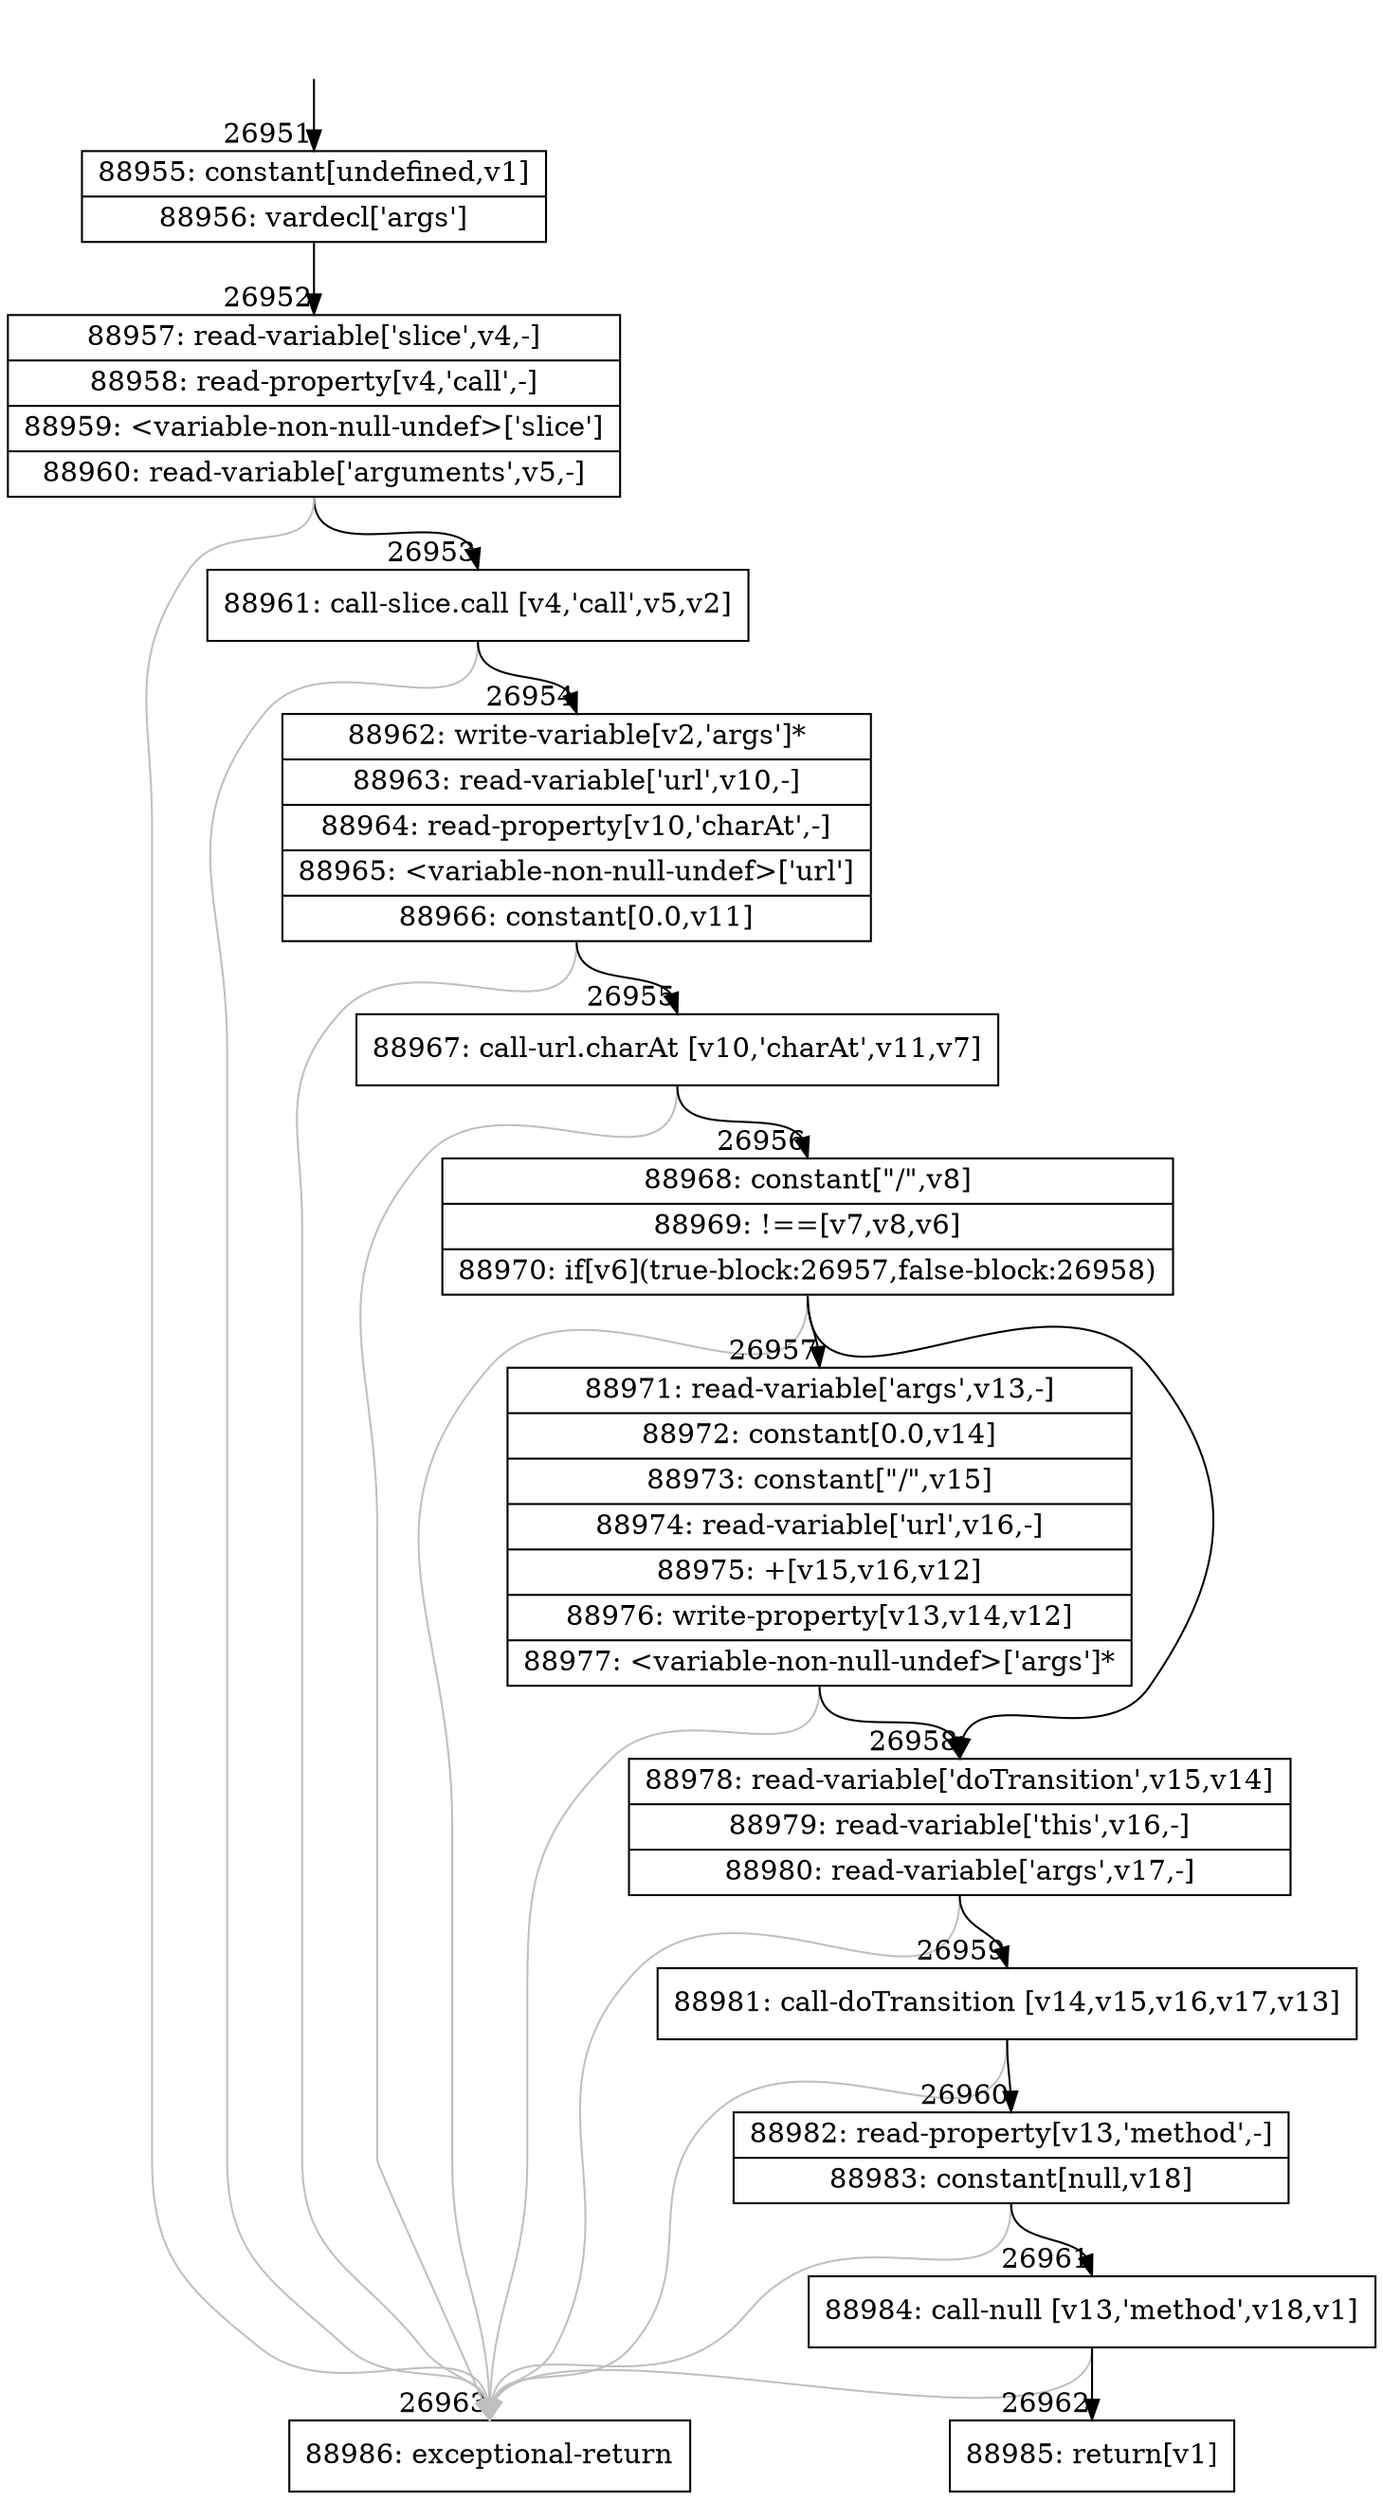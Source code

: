 digraph {
rankdir="TD"
BB_entry2363[shape=none,label=""];
BB_entry2363 -> BB26951 [tailport=s, headport=n, headlabel="    26951"]
BB26951 [shape=record label="{88955: constant[undefined,v1]|88956: vardecl['args']}" ] 
BB26951 -> BB26952 [tailport=s, headport=n, headlabel="      26952"]
BB26952 [shape=record label="{88957: read-variable['slice',v4,-]|88958: read-property[v4,'call',-]|88959: \<variable-non-null-undef\>['slice']|88960: read-variable['arguments',v5,-]}" ] 
BB26952 -> BB26953 [tailport=s, headport=n, headlabel="      26953"]
BB26952 -> BB26963 [tailport=s, headport=n, color=gray, headlabel="      26963"]
BB26953 [shape=record label="{88961: call-slice.call [v4,'call',v5,v2]}" ] 
BB26953 -> BB26954 [tailport=s, headport=n, headlabel="      26954"]
BB26953 -> BB26963 [tailport=s, headport=n, color=gray]
BB26954 [shape=record label="{88962: write-variable[v2,'args']*|88963: read-variable['url',v10,-]|88964: read-property[v10,'charAt',-]|88965: \<variable-non-null-undef\>['url']|88966: constant[0.0,v11]}" ] 
BB26954 -> BB26955 [tailport=s, headport=n, headlabel="      26955"]
BB26954 -> BB26963 [tailport=s, headport=n, color=gray]
BB26955 [shape=record label="{88967: call-url.charAt [v10,'charAt',v11,v7]}" ] 
BB26955 -> BB26956 [tailport=s, headport=n, headlabel="      26956"]
BB26955 -> BB26963 [tailport=s, headport=n, color=gray]
BB26956 [shape=record label="{88968: constant[\"/\",v8]|88969: !==[v7,v8,v6]|88970: if[v6](true-block:26957,false-block:26958)}" ] 
BB26956 -> BB26957 [tailport=s, headport=n, headlabel="      26957"]
BB26956 -> BB26958 [tailport=s, headport=n, headlabel="      26958"]
BB26956 -> BB26963 [tailport=s, headport=n, color=gray]
BB26957 [shape=record label="{88971: read-variable['args',v13,-]|88972: constant[0.0,v14]|88973: constant[\"/\",v15]|88974: read-variable['url',v16,-]|88975: +[v15,v16,v12]|88976: write-property[v13,v14,v12]|88977: \<variable-non-null-undef\>['args']*}" ] 
BB26957 -> BB26958 [tailport=s, headport=n]
BB26957 -> BB26963 [tailport=s, headport=n, color=gray]
BB26958 [shape=record label="{88978: read-variable['doTransition',v15,v14]|88979: read-variable['this',v16,-]|88980: read-variable['args',v17,-]}" ] 
BB26958 -> BB26959 [tailport=s, headport=n, headlabel="      26959"]
BB26958 -> BB26963 [tailport=s, headport=n, color=gray]
BB26959 [shape=record label="{88981: call-doTransition [v14,v15,v16,v17,v13]}" ] 
BB26959 -> BB26960 [tailport=s, headport=n, headlabel="      26960"]
BB26959 -> BB26963 [tailport=s, headport=n, color=gray]
BB26960 [shape=record label="{88982: read-property[v13,'method',-]|88983: constant[null,v18]}" ] 
BB26960 -> BB26961 [tailport=s, headport=n, headlabel="      26961"]
BB26960 -> BB26963 [tailport=s, headport=n, color=gray]
BB26961 [shape=record label="{88984: call-null [v13,'method',v18,v1]}" ] 
BB26961 -> BB26962 [tailport=s, headport=n, headlabel="      26962"]
BB26961 -> BB26963 [tailport=s, headport=n, color=gray]
BB26962 [shape=record label="{88985: return[v1]}" ] 
BB26963 [shape=record label="{88986: exceptional-return}" ] 
//#$~ 48661
}
